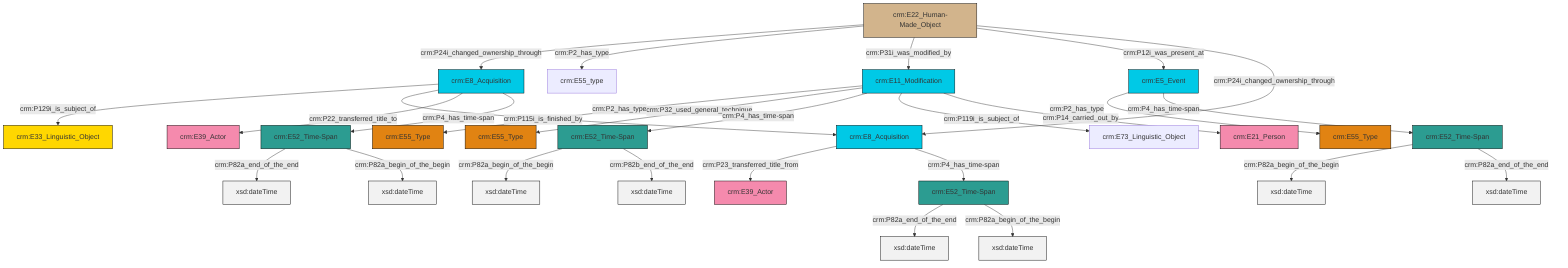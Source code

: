 graph TD
classDef Literal fill:#f2f2f2,stroke:#000000;
classDef CRM_Entity fill:#FFFFFF,stroke:#000000;
classDef Temporal_Entity fill:#00C9E6, stroke:#000000;
classDef Type fill:#E18312, stroke:#000000;
classDef Time-Span fill:#2C9C91, stroke:#000000;
classDef Appellation fill:#FFEB7F, stroke:#000000;
classDef Place fill:#008836, stroke:#000000;
classDef Persistent_Item fill:#B266B2, stroke:#000000;
classDef Conceptual_Object fill:#FFD700, stroke:#000000;
classDef Physical_Thing fill:#D2B48C, stroke:#000000;
classDef Actor fill:#f58aad, stroke:#000000;
classDef PC_Classes fill:#4ce600, stroke:#000000;
classDef Multi fill:#cccccc,stroke:#000000;

0["crm:E52_Time-Span"]:::Time-Span -->|crm:P82a_begin_of_the_begin| 1[xsd:dateTime]:::Literal
2["crm:E52_Time-Span"]:::Time-Span -->|crm:P82a_end_of_the_end| 3[xsd:dateTime]:::Literal
10["crm:E11_Modification"]:::Temporal_Entity -->|crm:P2_has_type| 11["crm:E55_Type"]:::Type
10["crm:E11_Modification"]:::Temporal_Entity -->|crm:P32_used_general_technique| 12["crm:E55_Type"]:::Type
6["crm:E8_Acquisition"]:::Temporal_Entity -->|crm:P129i_is_subject_of| 14["crm:E33_Linguistic_Object"]:::Conceptual_Object
15["crm:E5_Event"]:::Temporal_Entity -->|crm:P2_has_type| 4["crm:E55_Type"]:::Type
10["crm:E11_Modification"]:::Temporal_Entity -->|crm:P4_has_time-span| 18["crm:E52_Time-Span"]:::Time-Span
21["crm:E22_Human-Made_Object"]:::Physical_Thing -->|crm:P24i_changed_ownership_through| 6["crm:E8_Acquisition"]:::Temporal_Entity
24["crm:E52_Time-Span"]:::Time-Span -->|crm:P82a_end_of_the_end| 25[xsd:dateTime]:::Literal
6["crm:E8_Acquisition"]:::Temporal_Entity -->|crm:P115i_is_finished_by| 28["crm:E8_Acquisition"]:::Temporal_Entity
21["crm:E22_Human-Made_Object"]:::Physical_Thing -->|crm:P2_has_type| 30["crm:E55_type"]:::Default
6["crm:E8_Acquisition"]:::Temporal_Entity -->|crm:P22_transferred_title_to| 32["crm:E39_Actor"]:::Actor
21["crm:E22_Human-Made_Object"]:::Physical_Thing -->|crm:P31i_was_modified_by| 10["crm:E11_Modification"]:::Temporal_Entity
24["crm:E52_Time-Span"]:::Time-Span -->|crm:P82a_begin_of_the_begin| 33[xsd:dateTime]:::Literal
18["crm:E52_Time-Span"]:::Time-Span -->|crm:P82a_begin_of_the_begin| 36[xsd:dateTime]:::Literal
28["crm:E8_Acquisition"]:::Temporal_Entity -->|crm:P23_transferred_title_from| 16["crm:E39_Actor"]:::Actor
0["crm:E52_Time-Span"]:::Time-Span -->|crm:P82a_end_of_the_end| 37[xsd:dateTime]:::Literal
2["crm:E52_Time-Span"]:::Time-Span -->|crm:P82a_begin_of_the_begin| 39[xsd:dateTime]:::Literal
21["crm:E22_Human-Made_Object"]:::Physical_Thing -->|crm:P12i_was_present_at| 15["crm:E5_Event"]:::Temporal_Entity
15["crm:E5_Event"]:::Temporal_Entity -->|crm:P4_has_time-span| 0["crm:E52_Time-Span"]:::Time-Span
28["crm:E8_Acquisition"]:::Temporal_Entity -->|crm:P4_has_time-span| 24["crm:E52_Time-Span"]:::Time-Span
21["crm:E22_Human-Made_Object"]:::Physical_Thing -->|crm:P24i_changed_ownership_through| 28["crm:E8_Acquisition"]:::Temporal_Entity
10["crm:E11_Modification"]:::Temporal_Entity -->|crm:P119i_is_subject_of| 19["crm:E73_Linguistic_Object"]:::Default
10["crm:E11_Modification"]:::Temporal_Entity -->|crm:P14_carried_out_by| 8["crm:E21_Person"]:::Actor
6["crm:E8_Acquisition"]:::Temporal_Entity -->|crm:P4_has_time-span| 2["crm:E52_Time-Span"]:::Time-Span
18["crm:E52_Time-Span"]:::Time-Span -->|crm:P82b_end_of_the_end| 43[xsd:dateTime]:::Literal